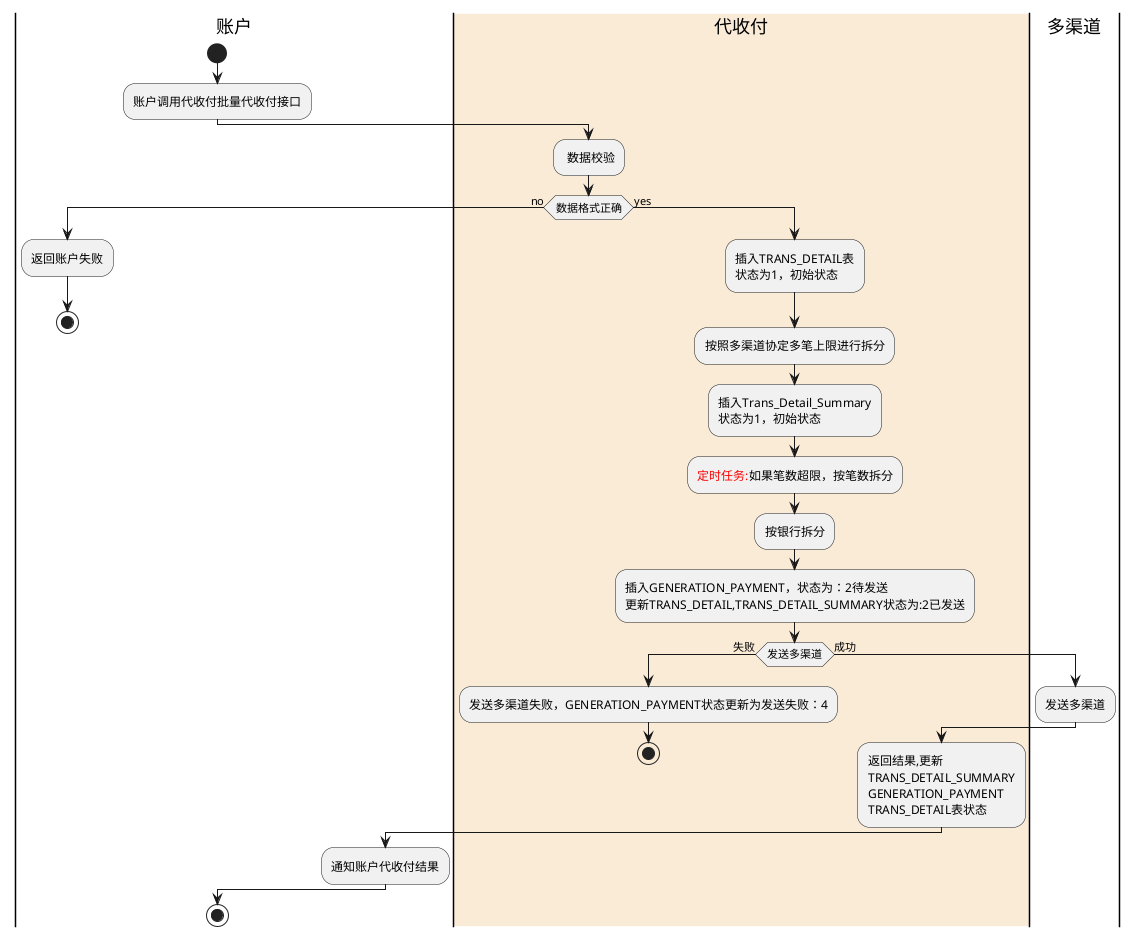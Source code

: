 
@startuml
|账户|
start
:账户调用代收付批量代收付接口;
|#AntiqueWhite|代收付|
: 数据校验;
if (数据格式正确) then (no)
|账户|
    :返回账户失败;
    stop;

else (yes)
|代收付|
    :插入TRANS_DETAIL表\n状态为1，初始状态;
    :按照多渠道协定多笔上限进行拆分;
    :插入Trans_Detail_Summary\n状态为1，初始状态;
    :<color:red>定时任务:</color>如果笔数超限，按笔数拆分;
    :按银行拆分;
    :插入GENERATION_PAYMENT，状态为：2待发送\n更新TRANS_DETAIL,TRANS_DETAIL_SUMMARY状态为:2已发送;
    if(发送多渠道) then (失败)
    :发送多渠道失败，GENERATION_PAYMENT状态更新为发送失败：4;
    stop
    else (成功)
    |多渠道|
    :发送多渠道;
    |代收付|
    :返回结果,更新\nTRANS_DETAIL_SUMMARY\nGENERATION_PAYMENT\nTRANS_DETAIL表状态;
    |账户|
    :通知账户代收付结果;
    endif
endif
stop
@enduml